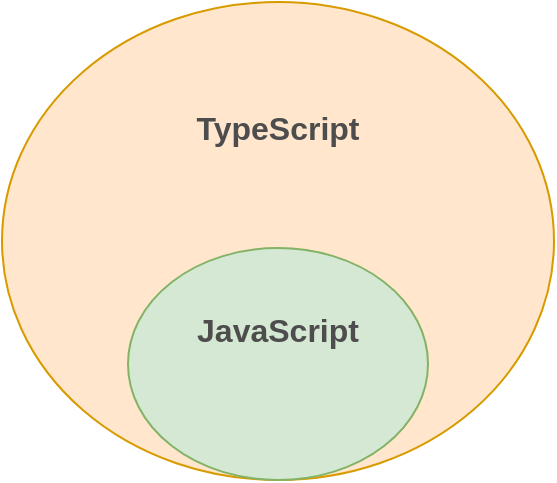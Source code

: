 <mxfile version="24.7.7" pages="3">
  <diagram id="dpn6-Wd6VtdHOSVCOisQ" name="概述">
    <mxGraphModel dx="1050" dy="522" grid="0" gridSize="10" guides="1" tooltips="1" connect="1" arrows="1" fold="1" page="1" pageScale="1" pageWidth="1169" pageHeight="827" math="0" shadow="0">
      <root>
        <mxCell id="0" />
        <mxCell id="1" parent="0" />
        <mxCell id="x1ia_sDfqqEQuAbQFWYs-1" value="" style="ellipse;whiteSpace=wrap;html=1;fillColor=#ffe6cc;strokeColor=#d79b00;" vertex="1" parent="1">
          <mxGeometry x="351" y="158" width="276" height="239" as="geometry" />
        </mxCell>
        <mxCell id="x1ia_sDfqqEQuAbQFWYs-2" value="" style="ellipse;whiteSpace=wrap;html=1;fillColor=#d5e8d4;strokeColor=#82b366;" vertex="1" parent="1">
          <mxGeometry x="414" y="281" width="150" height="116" as="geometry" />
        </mxCell>
        <mxCell id="x1ia_sDfqqEQuAbQFWYs-3" value="&lt;b&gt;&lt;font color=&quot;#4d4d4d&quot; style=&quot;font-size: 16px;&quot;&gt;TypeScript&lt;/font&gt;&lt;/b&gt;" style="text;html=1;align=center;verticalAlign=middle;whiteSpace=wrap;rounded=0;shadow=1;" vertex="1" parent="1">
          <mxGeometry x="459" y="206" width="60" height="30" as="geometry" />
        </mxCell>
        <mxCell id="x1ia_sDfqqEQuAbQFWYs-4" value="&lt;b&gt;&lt;font color=&quot;#4d4d4d&quot; style=&quot;font-size: 16px;&quot;&gt;JavaScript&lt;/font&gt;&lt;/b&gt;" style="text;html=1;align=center;verticalAlign=middle;whiteSpace=wrap;rounded=0;shadow=1;" vertex="1" parent="1">
          <mxGeometry x="459" y="307" width="60" height="30" as="geometry" />
        </mxCell>
      </root>
    </mxGraphModel>
  </diagram>
  <diagram id="OqT5WCJAKr2GT4xiow4w" name="修饰符">
    <mxGraphModel dx="1050" dy="522" grid="0" gridSize="10" guides="1" tooltips="1" connect="1" arrows="1" fold="1" page="1" pageScale="1" pageWidth="1169" pageHeight="827" math="0" shadow="0">
      <root>
        <mxCell id="0" />
        <mxCell id="1" parent="0" />
        <mxCell id="-8yLieK459CM4_h8b1fR-1" value="" style="childLayout=tableLayout;recursiveResize=0;shadow=0;fillColor=none;" vertex="1" parent="1">
          <mxGeometry x="320" y="173" width="519" height="171.15" as="geometry" />
        </mxCell>
        <mxCell id="-8yLieK459CM4_h8b1fR-2" value="" style="shape=tableRow;horizontal=0;startSize=0;swimlaneHead=0;swimlaneBody=0;top=0;left=0;bottom=0;right=0;dropTarget=0;collapsible=0;recursiveResize=0;expand=0;fontStyle=0;fillColor=none;strokeColor=inherit;" vertex="1" parent="-8yLieK459CM4_h8b1fR-1">
          <mxGeometry width="519" height="35" as="geometry" />
        </mxCell>
        <mxCell id="-8yLieK459CM4_h8b1fR-3" value="修饰符" style="connectable=0;recursiveResize=0;strokeColor=inherit;fillColor=#CC99FF;align=center;whiteSpace=wrap;html=1;fontStyle=1" vertex="1" parent="-8yLieK459CM4_h8b1fR-2">
          <mxGeometry width="91" height="35" as="geometry">
            <mxRectangle width="91" height="35" as="alternateBounds" />
          </mxGeometry>
        </mxCell>
        <mxCell id="-8yLieK459CM4_h8b1fR-4" value="含义" style="connectable=0;recursiveResize=0;strokeColor=inherit;fillColor=#CC99FF;align=center;whiteSpace=wrap;html=1;fontStyle=1" vertex="1" parent="-8yLieK459CM4_h8b1fR-2">
          <mxGeometry x="91" width="212" height="35" as="geometry">
            <mxRectangle width="212" height="35" as="alternateBounds" />
          </mxGeometry>
        </mxCell>
        <mxCell id="-8yLieK459CM4_h8b1fR-5" value="具体规则" style="connectable=0;recursiveResize=0;strokeColor=inherit;fillColor=#CC99FF;align=center;whiteSpace=wrap;html=1;fontStyle=1" vertex="1" parent="-8yLieK459CM4_h8b1fR-2">
          <mxGeometry x="303" width="216" height="35" as="geometry">
            <mxRectangle width="216" height="35" as="alternateBounds" />
          </mxGeometry>
        </mxCell>
        <mxCell id="-8yLieK459CM4_h8b1fR-6" style="shape=tableRow;horizontal=0;startSize=0;swimlaneHead=0;swimlaneBody=0;top=0;left=0;bottom=0;right=0;dropTarget=0;collapsible=0;recursiveResize=0;expand=0;fontStyle=0;fillColor=none;strokeColor=inherit;" vertex="1" parent="-8yLieK459CM4_h8b1fR-1">
          <mxGeometry y="35" width="519" height="34" as="geometry" />
        </mxCell>
        <mxCell id="-8yLieK459CM4_h8b1fR-7" value="public" style="connectable=0;recursiveResize=0;strokeColor=inherit;fillColor=none;align=center;whiteSpace=wrap;html=1;" vertex="1" parent="-8yLieK459CM4_h8b1fR-6">
          <mxGeometry width="91" height="34" as="geometry">
            <mxRectangle width="91" height="34" as="alternateBounds" />
          </mxGeometry>
        </mxCell>
        <mxCell id="-8yLieK459CM4_h8b1fR-8" value="公开的" style="connectable=0;recursiveResize=0;strokeColor=inherit;fillColor=none;align=center;whiteSpace=wrap;html=1;" vertex="1" parent="-8yLieK459CM4_h8b1fR-6">
          <mxGeometry x="91" width="212" height="34" as="geometry">
            <mxRectangle width="212" height="34" as="alternateBounds" />
          </mxGeometry>
        </mxCell>
        <mxCell id="-8yLieK459CM4_h8b1fR-9" value="可以被：&lt;b&gt;类内部、子类、类外部访问&lt;/b&gt;。" style="connectable=0;recursiveResize=0;strokeColor=inherit;fillColor=none;align=center;whiteSpace=wrap;html=1;" vertex="1" parent="-8yLieK459CM4_h8b1fR-6">
          <mxGeometry x="303" width="216" height="34" as="geometry">
            <mxRectangle width="216" height="34" as="alternateBounds" />
          </mxGeometry>
        </mxCell>
        <mxCell id="-8yLieK459CM4_h8b1fR-10" style="shape=tableRow;horizontal=0;startSize=0;swimlaneHead=0;swimlaneBody=0;top=0;left=0;bottom=0;right=0;dropTarget=0;collapsible=0;recursiveResize=0;expand=0;fontStyle=0;fillColor=none;strokeColor=inherit;" vertex="1" parent="-8yLieK459CM4_h8b1fR-1">
          <mxGeometry y="69" width="519" height="34" as="geometry" />
        </mxCell>
        <mxCell id="-8yLieK459CM4_h8b1fR-11" value="protected" style="connectable=0;recursiveResize=0;strokeColor=inherit;fillColor=none;align=center;whiteSpace=wrap;html=1;" vertex="1" parent="-8yLieK459CM4_h8b1fR-10">
          <mxGeometry width="91" height="34" as="geometry">
            <mxRectangle width="91" height="34" as="alternateBounds" />
          </mxGeometry>
        </mxCell>
        <mxCell id="-8yLieK459CM4_h8b1fR-12" value="受保护的" style="connectable=0;recursiveResize=0;strokeColor=inherit;fillColor=none;align=center;whiteSpace=wrap;html=1;" vertex="1" parent="-8yLieK459CM4_h8b1fR-10">
          <mxGeometry x="91" width="212" height="34" as="geometry">
            <mxRectangle width="212" height="34" as="alternateBounds" />
          </mxGeometry>
        </mxCell>
        <mxCell id="-8yLieK459CM4_h8b1fR-13" value="可以被：&lt;b&gt;类内部、子类&lt;/b&gt;访问。" style="connectable=0;recursiveResize=0;strokeColor=inherit;fillColor=none;align=center;whiteSpace=wrap;html=1;" vertex="1" parent="-8yLieK459CM4_h8b1fR-10">
          <mxGeometry x="303" width="216" height="34" as="geometry">
            <mxRectangle width="216" height="34" as="alternateBounds" />
          </mxGeometry>
        </mxCell>
        <mxCell id="-8yLieK459CM4_h8b1fR-14" style="shape=tableRow;horizontal=0;startSize=0;swimlaneHead=0;swimlaneBody=0;top=0;left=0;bottom=0;right=0;dropTarget=0;collapsible=0;recursiveResize=0;expand=0;fontStyle=0;fillColor=none;strokeColor=inherit;" vertex="1" parent="-8yLieK459CM4_h8b1fR-1">
          <mxGeometry y="103" width="519" height="34" as="geometry" />
        </mxCell>
        <mxCell id="-8yLieK459CM4_h8b1fR-15" value="private" style="connectable=0;recursiveResize=0;strokeColor=inherit;fillColor=none;align=center;whiteSpace=wrap;html=1;" vertex="1" parent="-8yLieK459CM4_h8b1fR-14">
          <mxGeometry width="91" height="34" as="geometry">
            <mxRectangle width="91" height="34" as="alternateBounds" />
          </mxGeometry>
        </mxCell>
        <mxCell id="-8yLieK459CM4_h8b1fR-16" value="私有的" style="connectable=0;recursiveResize=0;strokeColor=inherit;fillColor=none;align=center;whiteSpace=wrap;html=1;" vertex="1" parent="-8yLieK459CM4_h8b1fR-14">
          <mxGeometry x="91" width="212" height="34" as="geometry">
            <mxRectangle width="212" height="34" as="alternateBounds" />
          </mxGeometry>
        </mxCell>
        <mxCell id="-8yLieK459CM4_h8b1fR-17" value="可以被：&lt;b&gt;类内部&lt;/b&gt;访问。" style="connectable=0;recursiveResize=0;strokeColor=inherit;fillColor=none;align=center;whiteSpace=wrap;html=1;" vertex="1" parent="-8yLieK459CM4_h8b1fR-14">
          <mxGeometry x="303" width="216" height="34" as="geometry">
            <mxRectangle width="216" height="34" as="alternateBounds" />
          </mxGeometry>
        </mxCell>
        <mxCell id="-8yLieK459CM4_h8b1fR-18" style="shape=tableRow;horizontal=0;startSize=0;swimlaneHead=0;swimlaneBody=0;top=0;left=0;bottom=0;right=0;dropTarget=0;collapsible=0;recursiveResize=0;expand=0;fontStyle=0;fillColor=none;strokeColor=inherit;" vertex="1" parent="-8yLieK459CM4_h8b1fR-1">
          <mxGeometry y="137" width="519" height="34" as="geometry" />
        </mxCell>
        <mxCell id="-8yLieK459CM4_h8b1fR-19" value="readonly" style="connectable=0;recursiveResize=0;strokeColor=inherit;fillColor=none;align=center;whiteSpace=wrap;html=1;" vertex="1" parent="-8yLieK459CM4_h8b1fR-18">
          <mxGeometry width="91" height="34" as="geometry">
            <mxRectangle width="91" height="34" as="alternateBounds" />
          </mxGeometry>
        </mxCell>
        <mxCell id="-8yLieK459CM4_h8b1fR-20" value="只读属性" style="connectable=0;recursiveResize=0;strokeColor=inherit;fillColor=none;align=center;whiteSpace=wrap;html=1;" vertex="1" parent="-8yLieK459CM4_h8b1fR-18">
          <mxGeometry x="91" width="212" height="34" as="geometry">
            <mxRectangle width="212" height="34" as="alternateBounds" />
          </mxGeometry>
        </mxCell>
        <mxCell id="-8yLieK459CM4_h8b1fR-21" value="属性无法修改" style="connectable=0;recursiveResize=0;strokeColor=inherit;fillColor=none;align=center;whiteSpace=wrap;html=1;" vertex="1" parent="-8yLieK459CM4_h8b1fR-18">
          <mxGeometry x="303" width="216" height="34" as="geometry">
            <mxRectangle width="216" height="34" as="alternateBounds" />
          </mxGeometry>
        </mxCell>
      </root>
    </mxGraphModel>
  </diagram>
  <diagram name="第 1 页" id="SxWvQ7bKL3kUfT0Mr41N">
    <mxGraphModel dx="1050" dy="522" grid="0" gridSize="10" guides="1" tooltips="1" connect="1" arrows="1" fold="1" page="1" pageScale="1" pageWidth="1920" pageHeight="1200" math="0" shadow="0">
      <root>
        <mxCell id="0" />
        <mxCell id="1" parent="0" />
        <mxCell id="DQ7LNDflwWZlg0PSTrVs-1" value="" style="childLayout=tableLayout;recursiveResize=0;shadow=0;fillColor=none;" parent="1" vertex="1">
          <mxGeometry x="291" y="179" width="519" height="409.15" as="geometry" />
        </mxCell>
        <mxCell id="DQ7LNDflwWZlg0PSTrVs-2" value="" style="shape=tableRow;horizontal=0;startSize=0;swimlaneHead=0;swimlaneBody=0;top=0;left=0;bottom=0;right=0;dropTarget=0;collapsible=0;recursiveResize=0;expand=0;fontStyle=0;fillColor=none;strokeColor=inherit;" parent="DQ7LNDflwWZlg0PSTrVs-1" vertex="1">
          <mxGeometry width="519" height="35" as="geometry" />
        </mxCell>
        <mxCell id="DQ7LNDflwWZlg0PSTrVs-3" value="类型" style="connectable=0;recursiveResize=0;strokeColor=inherit;fillColor=#CC99FF;align=center;whiteSpace=wrap;html=1;fontStyle=1" parent="DQ7LNDflwWZlg0PSTrVs-2" vertex="1">
          <mxGeometry width="91" height="35" as="geometry">
            <mxRectangle width="91" height="35" as="alternateBounds" />
          </mxGeometry>
        </mxCell>
        <mxCell id="DQ7LNDflwWZlg0PSTrVs-4" value="描述" style="connectable=0;recursiveResize=0;strokeColor=inherit;fillColor=#CC99FF;align=center;whiteSpace=wrap;html=1;fontStyle=1" parent="DQ7LNDflwWZlg0PSTrVs-2" vertex="1">
          <mxGeometry x="91" width="212" height="35" as="geometry">
            <mxRectangle width="212" height="35" as="alternateBounds" />
          </mxGeometry>
        </mxCell>
        <mxCell id="DQ7LNDflwWZlg0PSTrVs-5" value="举例" style="connectable=0;recursiveResize=0;strokeColor=inherit;fillColor=#CC99FF;align=center;whiteSpace=wrap;html=1;fontStyle=1" parent="DQ7LNDflwWZlg0PSTrVs-2" vertex="1">
          <mxGeometry x="303" width="216" height="35" as="geometry">
            <mxRectangle width="216" height="35" as="alternateBounds" />
          </mxGeometry>
        </mxCell>
        <mxCell id="DQ7LNDflwWZlg0PSTrVs-6" style="shape=tableRow;horizontal=0;startSize=0;swimlaneHead=0;swimlaneBody=0;top=0;left=0;bottom=0;right=0;dropTarget=0;collapsible=0;recursiveResize=0;expand=0;fontStyle=0;fillColor=none;strokeColor=inherit;" parent="DQ7LNDflwWZlg0PSTrVs-1" vertex="1">
          <mxGeometry y="35" width="519" height="34" as="geometry" />
        </mxCell>
        <mxCell id="DQ7LNDflwWZlg0PSTrVs-7" value="number" style="connectable=0;recursiveResize=0;strokeColor=inherit;fillColor=none;align=center;whiteSpace=wrap;html=1;" parent="DQ7LNDflwWZlg0PSTrVs-6" vertex="1">
          <mxGeometry width="91" height="34" as="geometry">
            <mxRectangle width="91" height="34" as="alternateBounds" />
          </mxGeometry>
        </mxCell>
        <mxCell id="DQ7LNDflwWZlg0PSTrVs-8" value="任意数字" style="connectable=0;recursiveResize=0;strokeColor=inherit;fillColor=none;align=center;whiteSpace=wrap;html=1;" parent="DQ7LNDflwWZlg0PSTrVs-6" vertex="1">
          <mxGeometry x="91" width="212" height="34" as="geometry">
            <mxRectangle width="212" height="34" as="alternateBounds" />
          </mxGeometry>
        </mxCell>
        <mxCell id="DQ7LNDflwWZlg0PSTrVs-9" value="1,-33,2.5" style="connectable=0;recursiveResize=0;strokeColor=inherit;fillColor=none;align=center;whiteSpace=wrap;html=1;" parent="DQ7LNDflwWZlg0PSTrVs-6" vertex="1">
          <mxGeometry x="303" width="216" height="34" as="geometry">
            <mxRectangle width="216" height="34" as="alternateBounds" />
          </mxGeometry>
        </mxCell>
        <mxCell id="DQ7LNDflwWZlg0PSTrVs-10" style="shape=tableRow;horizontal=0;startSize=0;swimlaneHead=0;swimlaneBody=0;top=0;left=0;bottom=0;right=0;dropTarget=0;collapsible=0;recursiveResize=0;expand=0;fontStyle=0;fillColor=none;strokeColor=inherit;" parent="DQ7LNDflwWZlg0PSTrVs-1" vertex="1">
          <mxGeometry y="69" width="519" height="34" as="geometry" />
        </mxCell>
        <mxCell id="DQ7LNDflwWZlg0PSTrVs-11" value="string" style="connectable=0;recursiveResize=0;strokeColor=inherit;fillColor=none;align=center;whiteSpace=wrap;html=1;" parent="DQ7LNDflwWZlg0PSTrVs-10" vertex="1">
          <mxGeometry width="91" height="34" as="geometry">
            <mxRectangle width="91" height="34" as="alternateBounds" />
          </mxGeometry>
        </mxCell>
        <mxCell id="DQ7LNDflwWZlg0PSTrVs-12" value="任意字符串" style="connectable=0;recursiveResize=0;strokeColor=inherit;fillColor=none;align=center;whiteSpace=wrap;html=1;" parent="DQ7LNDflwWZlg0PSTrVs-10" vertex="1">
          <mxGeometry x="91" width="212" height="34" as="geometry">
            <mxRectangle width="212" height="34" as="alternateBounds" />
          </mxGeometry>
        </mxCell>
        <mxCell id="DQ7LNDflwWZlg0PSTrVs-13" value="&#39;hello&#39;,&#39;ok&#39;,&#39;你好&#39;" style="connectable=0;recursiveResize=0;strokeColor=inherit;fillColor=none;align=center;whiteSpace=wrap;html=1;" parent="DQ7LNDflwWZlg0PSTrVs-10" vertex="1">
          <mxGeometry x="303" width="216" height="34" as="geometry">
            <mxRectangle width="216" height="34" as="alternateBounds" />
          </mxGeometry>
        </mxCell>
        <mxCell id="DQ7LNDflwWZlg0PSTrVs-18" style="shape=tableRow;horizontal=0;startSize=0;swimlaneHead=0;swimlaneBody=0;top=0;left=0;bottom=0;right=0;dropTarget=0;collapsible=0;recursiveResize=0;expand=0;fontStyle=0;fillColor=none;strokeColor=inherit;" parent="DQ7LNDflwWZlg0PSTrVs-1" vertex="1">
          <mxGeometry y="103" width="519" height="34" as="geometry" />
        </mxCell>
        <mxCell id="DQ7LNDflwWZlg0PSTrVs-19" value="boolean" style="connectable=0;recursiveResize=0;strokeColor=inherit;fillColor=none;align=center;whiteSpace=wrap;html=1;" parent="DQ7LNDflwWZlg0PSTrVs-18" vertex="1">
          <mxGeometry width="91" height="34" as="geometry">
            <mxRectangle width="91" height="34" as="alternateBounds" />
          </mxGeometry>
        </mxCell>
        <mxCell id="DQ7LNDflwWZlg0PSTrVs-20" value="布尔值 true 或 false" style="connectable=0;recursiveResize=0;strokeColor=inherit;fillColor=none;align=center;whiteSpace=wrap;html=1;" parent="DQ7LNDflwWZlg0PSTrVs-18" vertex="1">
          <mxGeometry x="91" width="212" height="34" as="geometry">
            <mxRectangle width="212" height="34" as="alternateBounds" />
          </mxGeometry>
        </mxCell>
        <mxCell id="DQ7LNDflwWZlg0PSTrVs-21" value="true、false" style="connectable=0;recursiveResize=0;strokeColor=inherit;fillColor=none;align=center;whiteSpace=wrap;html=1;" parent="DQ7LNDflwWZlg0PSTrVs-18" vertex="1">
          <mxGeometry x="303" width="216" height="34" as="geometry">
            <mxRectangle width="216" height="34" as="alternateBounds" />
          </mxGeometry>
        </mxCell>
        <mxCell id="DQ7LNDflwWZlg0PSTrVs-22" style="shape=tableRow;horizontal=0;startSize=0;swimlaneHead=0;swimlaneBody=0;top=0;left=0;bottom=0;right=0;dropTarget=0;collapsible=0;recursiveResize=0;expand=0;fontStyle=0;fillColor=none;strokeColor=inherit;" parent="DQ7LNDflwWZlg0PSTrVs-1" vertex="1">
          <mxGeometry y="137" width="519" height="34" as="geometry" />
        </mxCell>
        <mxCell id="DQ7LNDflwWZlg0PSTrVs-23" value="字面量" style="connectable=0;recursiveResize=0;strokeColor=inherit;fillColor=none;align=center;whiteSpace=wrap;html=1;" parent="DQ7LNDflwWZlg0PSTrVs-22" vertex="1">
          <mxGeometry width="91" height="34" as="geometry">
            <mxRectangle width="91" height="34" as="alternateBounds" />
          </mxGeometry>
        </mxCell>
        <mxCell id="DQ7LNDflwWZlg0PSTrVs-24" value="值只能是字面量值" style="connectable=0;recursiveResize=0;strokeColor=inherit;fillColor=none;align=center;whiteSpace=wrap;html=1;" parent="DQ7LNDflwWZlg0PSTrVs-22" vertex="1">
          <mxGeometry x="91" width="212" height="34" as="geometry">
            <mxRectangle width="212" height="34" as="alternateBounds" />
          </mxGeometry>
        </mxCell>
        <mxCell id="DQ7LNDflwWZlg0PSTrVs-25" value="值本身" style="connectable=0;recursiveResize=0;strokeColor=inherit;fillColor=none;align=center;whiteSpace=wrap;html=1;" parent="DQ7LNDflwWZlg0PSTrVs-22" vertex="1">
          <mxGeometry x="303" width="216" height="34" as="geometry">
            <mxRectangle width="216" height="34" as="alternateBounds" />
          </mxGeometry>
        </mxCell>
        <mxCell id="DQ7LNDflwWZlg0PSTrVs-26" style="shape=tableRow;horizontal=0;startSize=0;swimlaneHead=0;swimlaneBody=0;top=0;left=0;bottom=0;right=0;dropTarget=0;collapsible=0;recursiveResize=0;expand=0;fontStyle=0;fillColor=none;strokeColor=inherit;" parent="DQ7LNDflwWZlg0PSTrVs-1" vertex="1">
          <mxGeometry y="171" width="519" height="34" as="geometry" />
        </mxCell>
        <mxCell id="DQ7LNDflwWZlg0PSTrVs-27" value="any" style="connectable=0;recursiveResize=0;strokeColor=inherit;fillColor=none;align=center;whiteSpace=wrap;html=1;" parent="DQ7LNDflwWZlg0PSTrVs-26" vertex="1">
          <mxGeometry width="91" height="34" as="geometry">
            <mxRectangle width="91" height="34" as="alternateBounds" />
          </mxGeometry>
        </mxCell>
        <mxCell id="DQ7LNDflwWZlg0PSTrVs-28" value="任意类型" style="connectable=0;recursiveResize=0;strokeColor=inherit;fillColor=none;align=center;whiteSpace=wrap;html=1;" parent="DQ7LNDflwWZlg0PSTrVs-26" vertex="1">
          <mxGeometry x="91" width="212" height="34" as="geometry">
            <mxRectangle width="212" height="34" as="alternateBounds" />
          </mxGeometry>
        </mxCell>
        <mxCell id="DQ7LNDflwWZlg0PSTrVs-29" value="1、&#39;hello&#39;、true..." style="connectable=0;recursiveResize=0;strokeColor=inherit;fillColor=none;align=center;whiteSpace=wrap;html=1;" parent="DQ7LNDflwWZlg0PSTrVs-26" vertex="1">
          <mxGeometry x="303" width="216" height="34" as="geometry">
            <mxRectangle width="216" height="34" as="alternateBounds" />
          </mxGeometry>
        </mxCell>
        <mxCell id="DQ7LNDflwWZlg0PSTrVs-30" style="shape=tableRow;horizontal=0;startSize=0;swimlaneHead=0;swimlaneBody=0;top=0;left=0;bottom=0;right=0;dropTarget=0;collapsible=0;recursiveResize=0;expand=0;fontStyle=0;fillColor=none;strokeColor=inherit;" parent="DQ7LNDflwWZlg0PSTrVs-1" vertex="1">
          <mxGeometry y="205" width="519" height="34" as="geometry" />
        </mxCell>
        <mxCell id="DQ7LNDflwWZlg0PSTrVs-31" value="unknown" style="connectable=0;recursiveResize=0;strokeColor=inherit;fillColor=none;align=center;whiteSpace=wrap;html=1;" parent="DQ7LNDflwWZlg0PSTrVs-30" vertex="1">
          <mxGeometry width="91" height="34" as="geometry">
            <mxRectangle width="91" height="34" as="alternateBounds" />
          </mxGeometry>
        </mxCell>
        <mxCell id="DQ7LNDflwWZlg0PSTrVs-32" value="类型安全的any" style="connectable=0;recursiveResize=0;strokeColor=inherit;fillColor=none;align=center;whiteSpace=wrap;html=1;" parent="DQ7LNDflwWZlg0PSTrVs-30" vertex="1">
          <mxGeometry x="91" width="212" height="34" as="geometry">
            <mxRectangle width="212" height="34" as="alternateBounds" />
          </mxGeometry>
        </mxCell>
        <mxCell id="DQ7LNDflwWZlg0PSTrVs-33" value="1、&#39;hello&#39;、true..." style="connectable=0;recursiveResize=0;strokeColor=inherit;fillColor=none;align=center;whiteSpace=wrap;html=1;" parent="DQ7LNDflwWZlg0PSTrVs-30" vertex="1">
          <mxGeometry x="303" width="216" height="34" as="geometry">
            <mxRectangle width="216" height="34" as="alternateBounds" />
          </mxGeometry>
        </mxCell>
        <mxCell id="DQ7LNDflwWZlg0PSTrVs-34" style="shape=tableRow;horizontal=0;startSize=0;swimlaneHead=0;swimlaneBody=0;top=0;left=0;bottom=0;right=0;dropTarget=0;collapsible=0;recursiveResize=0;expand=0;fontStyle=0;fillColor=none;strokeColor=inherit;" parent="DQ7LNDflwWZlg0PSTrVs-1" vertex="1">
          <mxGeometry y="239" width="519" height="34" as="geometry" />
        </mxCell>
        <mxCell id="DQ7LNDflwWZlg0PSTrVs-35" value="never" style="connectable=0;recursiveResize=0;strokeColor=inherit;fillColor=none;align=center;whiteSpace=wrap;html=1;" parent="DQ7LNDflwWZlg0PSTrVs-34" vertex="1">
          <mxGeometry width="91" height="34" as="geometry">
            <mxRectangle width="91" height="34" as="alternateBounds" />
          </mxGeometry>
        </mxCell>
        <mxCell id="DQ7LNDflwWZlg0PSTrVs-36" value="不能是任何值" style="connectable=0;recursiveResize=0;strokeColor=inherit;fillColor=none;align=center;whiteSpace=wrap;html=1;" parent="DQ7LNDflwWZlg0PSTrVs-34" vertex="1">
          <mxGeometry x="91" width="212" height="34" as="geometry">
            <mxRectangle width="212" height="34" as="alternateBounds" />
          </mxGeometry>
        </mxCell>
        <mxCell id="DQ7LNDflwWZlg0PSTrVs-37" value="无值" style="connectable=0;recursiveResize=0;strokeColor=inherit;fillColor=none;align=center;whiteSpace=wrap;html=1;" parent="DQ7LNDflwWZlg0PSTrVs-34" vertex="1">
          <mxGeometry x="303" width="216" height="34" as="geometry">
            <mxRectangle width="216" height="34" as="alternateBounds" />
          </mxGeometry>
        </mxCell>
        <mxCell id="DQ7LNDflwWZlg0PSTrVs-38" style="shape=tableRow;horizontal=0;startSize=0;swimlaneHead=0;swimlaneBody=0;top=0;left=0;bottom=0;right=0;dropTarget=0;collapsible=0;recursiveResize=0;expand=0;fontStyle=0;fillColor=none;strokeColor=inherit;" parent="DQ7LNDflwWZlg0PSTrVs-1" vertex="1">
          <mxGeometry y="273" width="519" height="34" as="geometry" />
        </mxCell>
        <mxCell id="DQ7LNDflwWZlg0PSTrVs-39" value="void" style="connectable=0;recursiveResize=0;strokeColor=inherit;fillColor=none;align=center;whiteSpace=wrap;html=1;" parent="DQ7LNDflwWZlg0PSTrVs-38" vertex="1">
          <mxGeometry width="91" height="34" as="geometry">
            <mxRectangle width="91" height="34" as="alternateBounds" />
          </mxGeometry>
        </mxCell>
        <mxCell id="DQ7LNDflwWZlg0PSTrVs-40" value="空 或 undefined" style="connectable=0;recursiveResize=0;strokeColor=inherit;fillColor=none;align=center;whiteSpace=wrap;html=1;" parent="DQ7LNDflwWZlg0PSTrVs-38" vertex="1">
          <mxGeometry x="91" width="212" height="34" as="geometry">
            <mxRectangle width="212" height="34" as="alternateBounds" />
          </mxGeometry>
        </mxCell>
        <mxCell id="DQ7LNDflwWZlg0PSTrVs-41" value="空 或 undefined" style="connectable=0;recursiveResize=0;strokeColor=inherit;fillColor=none;align=center;whiteSpace=wrap;html=1;" parent="DQ7LNDflwWZlg0PSTrVs-38" vertex="1">
          <mxGeometry x="303" width="216" height="34" as="geometry">
            <mxRectangle width="216" height="34" as="alternateBounds" />
          </mxGeometry>
        </mxCell>
        <mxCell id="DQ7LNDflwWZlg0PSTrVs-42" style="shape=tableRow;horizontal=0;startSize=0;swimlaneHead=0;swimlaneBody=0;top=0;left=0;bottom=0;right=0;dropTarget=0;collapsible=0;recursiveResize=0;expand=0;fontStyle=0;fillColor=none;strokeColor=inherit;" parent="DQ7LNDflwWZlg0PSTrVs-1" vertex="1">
          <mxGeometry y="307" width="519" height="34" as="geometry" />
        </mxCell>
        <mxCell id="DQ7LNDflwWZlg0PSTrVs-43" value="object" style="connectable=0;recursiveResize=0;strokeColor=inherit;fillColor=none;align=center;whiteSpace=wrap;html=1;" parent="DQ7LNDflwWZlg0PSTrVs-42" vertex="1">
          <mxGeometry width="91" height="34" as="geometry">
            <mxRectangle width="91" height="34" as="alternateBounds" />
          </mxGeometry>
        </mxCell>
        <mxCell id="DQ7LNDflwWZlg0PSTrVs-44" value="任意的JS对象" style="connectable=0;recursiveResize=0;strokeColor=inherit;fillColor=none;align=center;whiteSpace=wrap;html=1;" parent="DQ7LNDflwWZlg0PSTrVs-42" vertex="1">
          <mxGeometry x="91" width="212" height="34" as="geometry">
            <mxRectangle width="212" height="34" as="alternateBounds" />
          </mxGeometry>
        </mxCell>
        <mxCell id="DQ7LNDflwWZlg0PSTrVs-45" value="{name:&#39;张三&#39;}" style="connectable=0;recursiveResize=0;strokeColor=inherit;fillColor=none;align=center;whiteSpace=wrap;html=1;" parent="DQ7LNDflwWZlg0PSTrVs-42" vertex="1">
          <mxGeometry x="303" width="216" height="34" as="geometry">
            <mxRectangle width="216" height="34" as="alternateBounds" />
          </mxGeometry>
        </mxCell>
        <mxCell id="DQ7LNDflwWZlg0PSTrVs-46" style="shape=tableRow;horizontal=0;startSize=0;swimlaneHead=0;swimlaneBody=0;top=0;left=0;bottom=0;right=0;dropTarget=0;collapsible=0;recursiveResize=0;expand=0;fontStyle=0;fillColor=none;strokeColor=inherit;" parent="DQ7LNDflwWZlg0PSTrVs-1" vertex="1">
          <mxGeometry y="341" width="519" height="34" as="geometry" />
        </mxCell>
        <mxCell id="DQ7LNDflwWZlg0PSTrVs-47" value="&lt;div&gt;tuple&lt;/div&gt;" style="connectable=0;recursiveResize=0;strokeColor=inherit;fillColor=none;align=center;whiteSpace=wrap;html=1;" parent="DQ7LNDflwWZlg0PSTrVs-46" vertex="1">
          <mxGeometry width="91" height="34" as="geometry">
            <mxRectangle width="91" height="34" as="alternateBounds" />
          </mxGeometry>
        </mxCell>
        <mxCell id="DQ7LNDflwWZlg0PSTrVs-48" value="元素，TS新增类型，固定长度数组" style="connectable=0;recursiveResize=0;strokeColor=inherit;fillColor=none;align=center;whiteSpace=wrap;html=1;" parent="DQ7LNDflwWZlg0PSTrVs-46" vertex="1">
          <mxGeometry x="91" width="212" height="34" as="geometry">
            <mxRectangle width="212" height="34" as="alternateBounds" />
          </mxGeometry>
        </mxCell>
        <mxCell id="DQ7LNDflwWZlg0PSTrVs-49" value="[4,5]" style="connectable=0;recursiveResize=0;strokeColor=inherit;fillColor=none;align=center;whiteSpace=wrap;html=1;" parent="DQ7LNDflwWZlg0PSTrVs-46" vertex="1">
          <mxGeometry x="303" width="216" height="34" as="geometry">
            <mxRectangle width="216" height="34" as="alternateBounds" />
          </mxGeometry>
        </mxCell>
        <mxCell id="DQ7LNDflwWZlg0PSTrVs-50" style="shape=tableRow;horizontal=0;startSize=0;swimlaneHead=0;swimlaneBody=0;top=0;left=0;bottom=0;right=0;dropTarget=0;collapsible=0;recursiveResize=0;expand=0;fontStyle=0;fillColor=none;strokeColor=inherit;" parent="DQ7LNDflwWZlg0PSTrVs-1" vertex="1">
          <mxGeometry y="375" width="519" height="34" as="geometry" />
        </mxCell>
        <mxCell id="DQ7LNDflwWZlg0PSTrVs-51" value="&lt;div&gt;enum&lt;/div&gt;" style="connectable=0;recursiveResize=0;strokeColor=inherit;fillColor=none;align=center;whiteSpace=wrap;html=1;" parent="DQ7LNDflwWZlg0PSTrVs-50" vertex="1">
          <mxGeometry width="91" height="34" as="geometry">
            <mxRectangle width="91" height="34" as="alternateBounds" />
          </mxGeometry>
        </mxCell>
        <mxCell id="DQ7LNDflwWZlg0PSTrVs-52" value="枚举，TS中新增类型" style="connectable=0;recursiveResize=0;strokeColor=inherit;fillColor=none;align=center;whiteSpace=wrap;html=1;" parent="DQ7LNDflwWZlg0PSTrVs-50" vertex="1">
          <mxGeometry x="91" width="212" height="34" as="geometry">
            <mxRectangle width="212" height="34" as="alternateBounds" />
          </mxGeometry>
        </mxCell>
        <mxCell id="DQ7LNDflwWZlg0PSTrVs-53" value="enum{A,B}" style="connectable=0;recursiveResize=0;strokeColor=inherit;fillColor=none;align=center;whiteSpace=wrap;html=1;" parent="DQ7LNDflwWZlg0PSTrVs-50" vertex="1">
          <mxGeometry x="303" width="216" height="34" as="geometry">
            <mxRectangle width="216" height="34" as="alternateBounds" />
          </mxGeometry>
        </mxCell>
      </root>
    </mxGraphModel>
  </diagram>
</mxfile>
